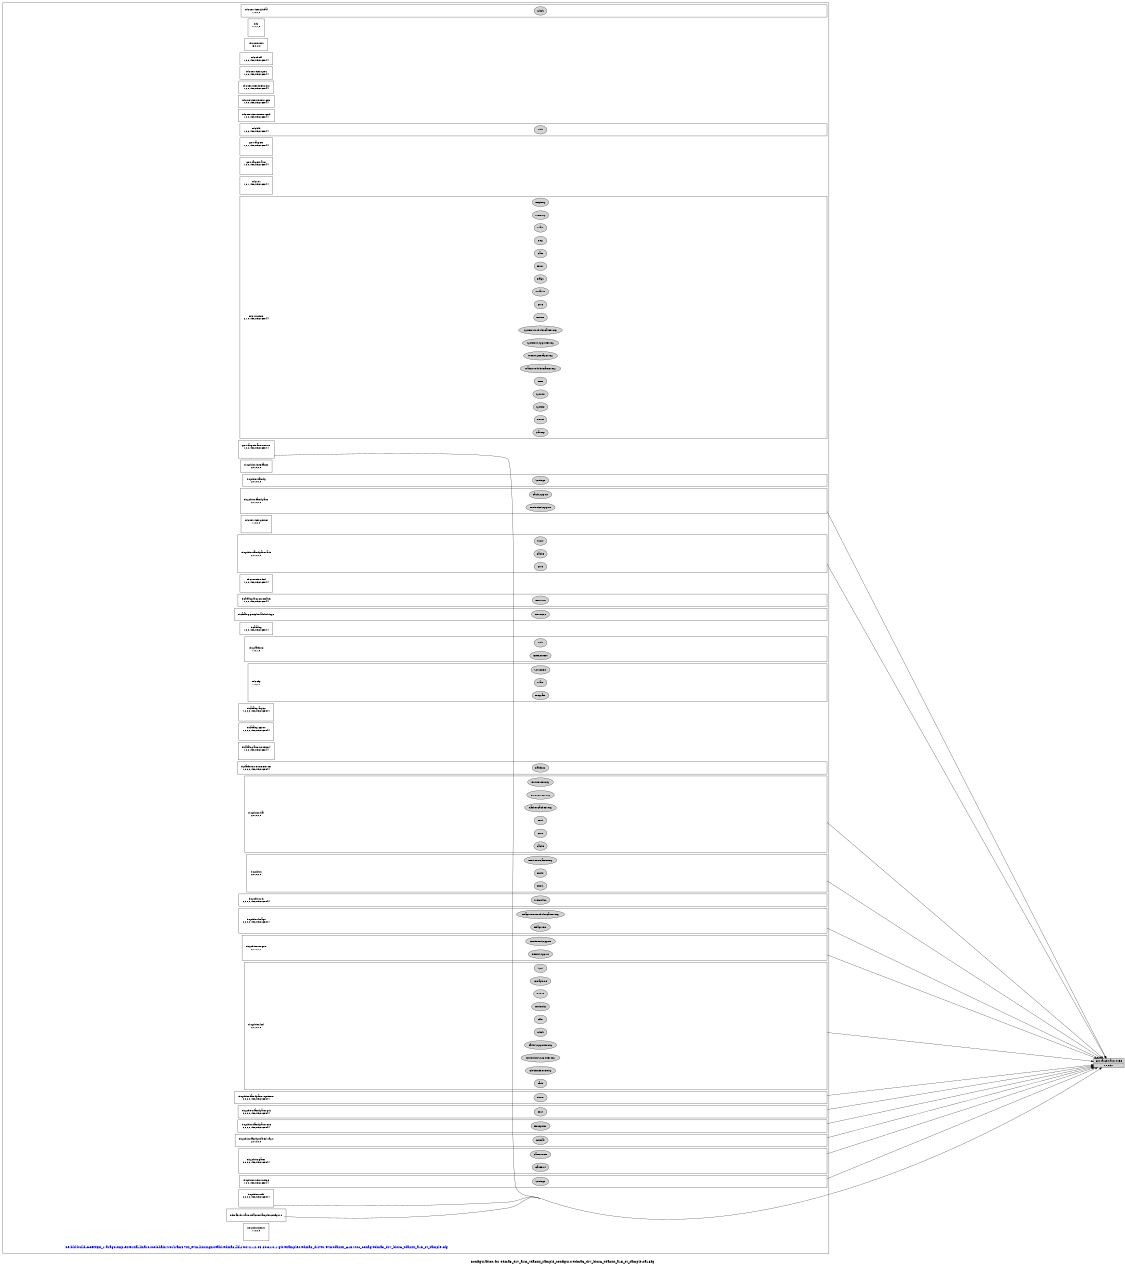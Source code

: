 digraph configuration {
    size="7.5,10";
    rankdir=LR;
    ranksep=".50 equally";
    concentrate=true;
    compound=true;
    label="\nConfiguration for edma3_drv_arm_tda2xx_sample_configuro/edma3_drv_bios6_tda2xx_a15_st_sample.xa15fg"
  node [font=Helvetica, fontsize=14, fontcolor=black];  subgraph cluster0 {label=""; __cfg [label="/oe/bld/build-CORTEX_1/arago-tmp-external-linaro-toolchain/work/am57xx_evm-linux-gnueabi/edma3-lld-rtos/2.12.05.30C-r0.1/git/examples/edma3_driver/evmtda2xx_A15/rtsc_config/edma3_drv_bios6_tda2xx_a15_st_sample.cfg", color=white, fontcolor=blue];
    node [font=Helvetica, fontsize=10];    subgraph cluster1 {
        label="";
        xdc_services_global__top [shape=box,label="xdc.services.global\n1,0,0,0", color=white];
        xdc_services_global__bot [shape=point,label="", style=invis];
        xdc_services_global_Clock [style=filled,fillcolor=lightgray, label="Clock"];
        xdc_services_global__top -> xdc_services_global_Clock[style=invis];
        xdc_services_global_Clock -> xdc_services_global__bot[style=invis];
    }
    subgraph cluster2 {
        label="";
        xdc__top [shape=box,label="xdc\n1,1,1,0", color=white];
        xdc__bot [shape=point,label="", style=invis];
    }
    subgraph cluster3 {
        label="";
        xdc_corevers__top [shape=box,label="xdc.corevers\n16,0,2,0", color=white];
    }
    subgraph cluster4 {
        label="";
        xdc_shelf__top [shape=box,label="xdc.shelf\n1,0,0,1502152168844", color=white];
    }
    subgraph cluster5 {
        label="";
        xdc_services_spec__top [shape=box,label="xdc.services.spec\n1,0,0,1502152168844", color=white];
    }
    subgraph cluster6 {
        label="";
        xdc_services_intern_xsr__top [shape=box,label="xdc.services.intern.xsr\n1,0,0,1502152168844", color=white];
    }
    subgraph cluster7 {
        label="";
        xdc_services_intern_gen__top [shape=box,label="xdc.services.intern.gen\n1,0,0,1502152168844", color=white];
    }
    subgraph cluster8 {
        label="";
        xdc_services_intern_cmd__top [shape=box,label="xdc.services.intern.cmd\n1,0,0,1502152168844", color=white];
    }
    subgraph cluster9 {
        label="";
        xdc_bld__top [shape=box,label="xdc.bld\n1,0,2,1502152168844", color=white];
        xdc_bld__bot [shape=point,label="", style=invis];
        xdc_bld_Utils [style=filled,fillcolor=lightgray, label="Utils"];
        xdc_bld__top -> xdc_bld_Utils[style=invis];
        xdc_bld_Utils -> xdc_bld__bot[style=invis];
    }
    subgraph cluster10 {
        label="";
        gnu_targets__top [shape=box,label="gnu.targets\n1,0,1,1502152168844", color=white];
        gnu_targets__bot [shape=point,label="", style=invis];
    }
    subgraph cluster11 {
        label="";
        gnu_targets_arm__top [shape=box,label="gnu.targets.arm\n1,0,0,1502152168844", color=white];
        gnu_targets_arm__bot [shape=point,label="", style=invis];
    }
    subgraph cluster12 {
        label="";
        xdc_rov__top [shape=box,label="xdc.rov\n1,0,1,1502152168844", color=white];
        xdc_rov__bot [shape=point,label="", style=invis];
    }
    subgraph cluster13 {
        label="";
        xdc_runtime__top [shape=box,label="xdc.runtime\n2,1,0,1502152168844", color=white];
        xdc_runtime__bot [shape=point,label="", style=invis];
        xdc_runtime_Assert [style=filled,fillcolor=lightgray, label="Assert"];
        xdc_runtime__top -> xdc_runtime_Assert[style=invis];
        xdc_runtime_Assert -> xdc_runtime__bot[style=invis];
        xdc_runtime_Core [style=filled,fillcolor=lightgray, label="Core"];
        xdc_runtime__top -> xdc_runtime_Core[style=invis];
        xdc_runtime_Core -> xdc_runtime__bot[style=invis];
        xdc_runtime_Defaults [style=filled,fillcolor=lightgray, label="Defaults"];
        xdc_runtime__top -> xdc_runtime_Defaults[style=invis];
        xdc_runtime_Defaults -> xdc_runtime__bot[style=invis];
        xdc_runtime_Diags [style=filled,fillcolor=lightgray, label="Diags"];
        xdc_runtime__top -> xdc_runtime_Diags[style=invis];
        xdc_runtime_Diags -> xdc_runtime__bot[style=invis];
        xdc_runtime_Error [style=filled,fillcolor=lightgray, label="Error"];
        xdc_runtime__top -> xdc_runtime_Error[style=invis];
        xdc_runtime_Error -> xdc_runtime__bot[style=invis];
        xdc_runtime_Gate [style=filled,fillcolor=lightgray, label="Gate"];
        xdc_runtime__top -> xdc_runtime_Gate[style=invis];
        xdc_runtime_Gate -> xdc_runtime__bot[style=invis];
        xdc_runtime_Log [style=filled,fillcolor=lightgray, label="Log"];
        xdc_runtime__top -> xdc_runtime_Log[style=invis];
        xdc_runtime_Log -> xdc_runtime__bot[style=invis];
        xdc_runtime_Main [style=filled,fillcolor=lightgray, label="Main"];
        xdc_runtime__top -> xdc_runtime_Main[style=invis];
        xdc_runtime_Main -> xdc_runtime__bot[style=invis];
        xdc_runtime_Memory [style=filled,fillcolor=lightgray, label="Memory"];
        xdc_runtime__top -> xdc_runtime_Memory[style=invis];
        xdc_runtime_Memory -> xdc_runtime__bot[style=invis];
        xdc_runtime_Registry [style=filled,fillcolor=lightgray, label="Registry"];
        xdc_runtime__top -> xdc_runtime_Registry[style=invis];
        xdc_runtime_Registry -> xdc_runtime__bot[style=invis];
        xdc_runtime_Startup [style=filled,fillcolor=lightgray, label="Startup"];
        xdc_runtime__top -> xdc_runtime_Startup[style=invis];
        xdc_runtime_Startup -> xdc_runtime__bot[style=invis];
        xdc_runtime_Reset [style=filled,fillcolor=lightgray, label="Reset"];
        xdc_runtime__top -> xdc_runtime_Reset[style=invis];
        xdc_runtime_Reset -> xdc_runtime__bot[style=invis];
        xdc_runtime_System [style=filled,fillcolor=lightgray, label="System"];
        xdc_runtime__top -> xdc_runtime_System[style=invis];
        xdc_runtime_System -> xdc_runtime__bot[style=invis];
        xdc_runtime_SysMin [style=filled,fillcolor=lightgray, label="SysMin"];
        xdc_runtime__top -> xdc_runtime_SysMin[style=invis];
        xdc_runtime_SysMin -> xdc_runtime__bot[style=invis];
        xdc_runtime_Text [style=filled,fillcolor=lightgray, label="Text"];
        xdc_runtime__top -> xdc_runtime_Text[style=invis];
        xdc_runtime_Text -> xdc_runtime__bot[style=invis];
        xdc_runtime_Main_Module_GateProxy [style=filled,fillcolor=lightgray, label="Main_Module_GateProxy"];
        xdc_runtime__top -> xdc_runtime_Main_Module_GateProxy[style=invis];
        xdc_runtime_Main_Module_GateProxy -> xdc_runtime__bot[style=invis];
        xdc_runtime_Memory_HeapProxy [style=filled,fillcolor=lightgray, label="Memory_HeapProxy"];
        xdc_runtime__top -> xdc_runtime_Memory_HeapProxy[style=invis];
        xdc_runtime_Memory_HeapProxy -> xdc_runtime__bot[style=invis];
        xdc_runtime_System_SupportProxy [style=filled,fillcolor=lightgray, label="System_SupportProxy"];
        xdc_runtime__top -> xdc_runtime_System_SupportProxy[style=invis];
        xdc_runtime_System_SupportProxy -> xdc_runtime__bot[style=invis];
        xdc_runtime_System_Module_GateProxy [style=filled,fillcolor=lightgray, label="System_Module_GateProxy"];
        xdc_runtime__top -> xdc_runtime_System_Module_GateProxy[style=invis];
        xdc_runtime_System_Module_GateProxy -> xdc_runtime__bot[style=invis];
    }
    subgraph cluster14 {
        label="";
        gnu_targets_arm_rtsv7A__top [shape=box,label="gnu.targets.arm.rtsv7A\n1,0,0,1502152168844", color=white];
        gnu_targets_arm_rtsv7A__bot [shape=point,label="", style=invis];
    }
    subgraph cluster15 {
        label="";
        ti_sysbios_interfaces__top [shape=box,label="ti.sysbios.interfaces\n2,0,0,0,0", color=white];
    }
    subgraph cluster16 {
        label="";
        ti_sysbios_family__top [shape=box,label="ti.sysbios.family\n2,0,0,0,0", color=white];
        ti_sysbios_family__bot [shape=point,label="", style=invis];
        ti_sysbios_family_Settings [style=filled,fillcolor=lightgray, label="Settings"];
        ti_sysbios_family__top -> ti_sysbios_family_Settings[style=invis];
        ti_sysbios_family_Settings -> ti_sysbios_family__bot[style=invis];
    }
    subgraph cluster17 {
        label="";
        ti_sysbios_family_arm__top [shape=box,label="ti.sysbios.family.arm\n2,0,0,0,0", color=white];
        ti_sysbios_family_arm__bot [shape=point,label="", style=invis];
        ti_sysbios_family_arm_IntrinsicsSupport [style=filled,fillcolor=lightgray, label="IntrinsicsSupport"];
        ti_sysbios_family_arm__top -> ti_sysbios_family_arm_IntrinsicsSupport[style=invis];
        ti_sysbios_family_arm_IntrinsicsSupport -> ti_sysbios_family_arm__bot[style=invis];
        ti_sysbios_family_arm_TaskSupport [style=filled,fillcolor=lightgray, label="TaskSupport"];
        ti_sysbios_family_arm__top -> ti_sysbios_family_arm_TaskSupport[style=invis];
        ti_sysbios_family_arm_TaskSupport -> ti_sysbios_family_arm__bot[style=invis];
    }
    subgraph cluster18 {
        label="";
        xdc_services_getset__top [shape=box,label="xdc.services.getset\n1,0,0,0", color=white];
        xdc_services_getset__bot [shape=point,label="", style=invis];
    }
    subgraph cluster19 {
        label="";
        ti_sysbios_family_arm_a15__top [shape=box,label="ti.sysbios.family.arm.a15\n2,0,0,0,0", color=white];
        ti_sysbios_family_arm_a15__bot [shape=point,label="", style=invis];
        ti_sysbios_family_arm_a15_Core [style=filled,fillcolor=lightgray, label="Core"];
        ti_sysbios_family_arm_a15__top -> ti_sysbios_family_arm_a15_Core[style=invis];
        ti_sysbios_family_arm_a15_Core -> ti_sysbios_family_arm_a15__bot[style=invis];
        ti_sysbios_family_arm_a15_Cache [style=filled,fillcolor=lightgray, label="Cache"];
        ti_sysbios_family_arm_a15__top -> ti_sysbios_family_arm_a15_Cache[style=invis];
        ti_sysbios_family_arm_a15_Cache -> ti_sysbios_family_arm_a15__bot[style=invis];
        ti_sysbios_family_arm_a15_Mmu [style=filled,fillcolor=lightgray, label="Mmu"];
        ti_sysbios_family_arm_a15__top -> ti_sysbios_family_arm_a15_Mmu[style=invis];
        ti_sysbios_family_arm_a15_Mmu -> ti_sysbios_family_arm_a15__bot[style=invis];
    }
    subgraph cluster20 {
        label="";
        xdc_runtime_knl__top [shape=box,label="xdc.runtime.knl\n1,0,0,1502152168844", color=white];
        xdc_runtime_knl__bot [shape=point,label="", style=invis];
    }
    subgraph cluster21 {
        label="";
        ti_catalog_arm_cortexa15__top [shape=box,label="ti.catalog.arm.cortexa15\n1,0,0,1502152168844", color=white];
        ti_catalog_arm_cortexa15__bot [shape=point,label="", style=invis];
        ti_catalog_arm_cortexa15_DRA7XX [style=filled,fillcolor=lightgray, label="DRA7XX"];
        ti_catalog_arm_cortexa15__top -> ti_catalog_arm_cortexa15_DRA7XX[style=invis];
        ti_catalog_arm_cortexa15_DRA7XX -> ti_catalog_arm_cortexa15__bot[style=invis];
    }
    subgraph cluster22 {
        label="";
        ti_catalog_peripherals_hdvicp2__top [shape=box,label="ti.catalog.peripherals.hdvicp2\n", color=white];
        ti_catalog_peripherals_hdvicp2__bot [shape=point,label="", style=invis];
        ti_catalog_peripherals_hdvicp2_HDVICP2 [style=filled,fillcolor=lightgray, label="HDVICP2"];
        ti_catalog_peripherals_hdvicp2__top -> ti_catalog_peripherals_hdvicp2_HDVICP2[style=invis];
        ti_catalog_peripherals_hdvicp2_HDVICP2 -> ti_catalog_peripherals_hdvicp2__bot[style=invis];
    }
    subgraph cluster23 {
        label="";
        ti_catalog__top [shape=box,label="ti.catalog\n1,0,0,1502152168844", color=white];
    }
    subgraph cluster24 {
        label="";
        xdc_platform__top [shape=box,label="xdc.platform\n1,0,1,0", color=white];
        xdc_platform__bot [shape=point,label="", style=invis];
        xdc_platform_ExeContext [style=filled,fillcolor=lightgray, label="ExeContext"];
        xdc_platform__top -> xdc_platform_ExeContext[style=invis];
        xdc_platform_ExeContext -> xdc_platform__bot[style=invis];
        xdc_platform_Utils [style=filled,fillcolor=lightgray, label="Utils"];
        xdc_platform__top -> xdc_platform_Utils[style=invis];
        xdc_platform_Utils -> xdc_platform__bot[style=invis];
    }
    subgraph cluster25 {
        label="";
        xdc_cfg__top [shape=box,label="xdc.cfg\n1,0,2,0", color=white];
        xdc_cfg__bot [shape=point,label="", style=invis];
        xdc_cfg_Program [style=filled,fillcolor=lightgray, label="Program"];
        xdc_cfg__top -> xdc_cfg_Program[style=invis];
        xdc_cfg_Program -> xdc_cfg__bot[style=invis];
        xdc_cfg_Main [style=filled,fillcolor=lightgray, label="Main"];
        xdc_cfg__top -> xdc_cfg_Main[style=invis];
        xdc_cfg_Main -> xdc_cfg__bot[style=invis];
        xdc_cfg_SourceDir [style=filled,fillcolor=lightgray, label="SourceDir"];
        xdc_cfg__top -> xdc_cfg_SourceDir[style=invis];
        xdc_cfg_SourceDir -> xdc_cfg__bot[style=invis];
    }
    subgraph cluster26 {
        label="";
        ti_catalog_arp32__top [shape=box,label="ti.catalog.arp32\n1,0,0,0,1502152168844", color=white];
        ti_catalog_arp32__bot [shape=point,label="", style=invis];
    }
    subgraph cluster27 {
        label="";
        ti_catalog_c6000__top [shape=box,label="ti.catalog.c6000\n1,0,0,0,1502152168844", color=white];
        ti_catalog_c6000__bot [shape=point,label="", style=invis];
    }
    subgraph cluster28 {
        label="";
        ti_catalog_arm_cortexm4__top [shape=box,label="ti.catalog.arm.cortexm4\n1,0,0,1502152168844", color=white];
        ti_catalog_arm_cortexm4__bot [shape=point,label="", style=invis];
    }
    subgraph cluster29 {
        label="";
        ti_platforms_evmDRA7XX__top [shape=box,label="ti.platforms.evmDRA7XX\n1,0,0,0,1502152168844", color=white];
        ti_platforms_evmDRA7XX__bot [shape=point,label="", style=invis];
        ti_platforms_evmDRA7XX_Platform [style=filled,fillcolor=lightgray, label="Platform"];
        ti_platforms_evmDRA7XX__top -> ti_platforms_evmDRA7XX_Platform[style=invis];
        ti_platforms_evmDRA7XX_Platform -> ti_platforms_evmDRA7XX__bot[style=invis];
    }
    subgraph cluster30 {
        label="";
        ti_sysbios_hal__top [shape=box,label="ti.sysbios.hal\n2,0,0,0,0", color=white];
        ti_sysbios_hal__bot [shape=point,label="", style=invis];
        ti_sysbios_hal_Cache [style=filled,fillcolor=lightgray, label="Cache"];
        ti_sysbios_hal__top -> ti_sysbios_hal_Cache[style=invis];
        ti_sysbios_hal_Cache -> ti_sysbios_hal__bot[style=invis];
        ti_sysbios_hal_Core [style=filled,fillcolor=lightgray, label="Core"];
        ti_sysbios_hal__top -> ti_sysbios_hal_Core[style=invis];
        ti_sysbios_hal_Core -> ti_sysbios_hal__bot[style=invis];
        ti_sysbios_hal_Hwi [style=filled,fillcolor=lightgray, label="Hwi"];
        ti_sysbios_hal__top -> ti_sysbios_hal_Hwi[style=invis];
        ti_sysbios_hal_Hwi -> ti_sysbios_hal__bot[style=invis];
        ti_sysbios_hal_Cache_CacheProxy [style=filled,fillcolor=lightgray, label="Cache_CacheProxy"];
        ti_sysbios_hal__top -> ti_sysbios_hal_Cache_CacheProxy[style=invis];
        ti_sysbios_hal_Cache_CacheProxy -> ti_sysbios_hal__bot[style=invis];
        ti_sysbios_hal_Core_CoreProxy [style=filled,fillcolor=lightgray, label="Core_CoreProxy"];
        ti_sysbios_hal__top -> ti_sysbios_hal_Core_CoreProxy[style=invis];
        ti_sysbios_hal_Core_CoreProxy -> ti_sysbios_hal__bot[style=invis];
        ti_sysbios_hal_Hwi_HwiProxy [style=filled,fillcolor=lightgray, label="Hwi_HwiProxy"];
        ti_sysbios_hal__top -> ti_sysbios_hal_Hwi_HwiProxy[style=invis];
        ti_sysbios_hal_Hwi_HwiProxy -> ti_sysbios_hal__bot[style=invis];
    }
    subgraph cluster31 {
        label="";
        ti_sysbios__top [shape=box,label="ti.sysbios\n2,0,0,0,0", color=white];
        ti_sysbios__bot [shape=point,label="", style=invis];
        ti_sysbios_BIOS [style=filled,fillcolor=lightgray, label="BIOS"];
        ti_sysbios__top -> ti_sysbios_BIOS[style=invis];
        ti_sysbios_BIOS -> ti_sysbios__bot[style=invis];
        ti_sysbios_Build [style=filled,fillcolor=lightgray, label="Build"];
        ti_sysbios__top -> ti_sysbios_Build[style=invis];
        ti_sysbios_Build -> ti_sysbios__bot[style=invis];
        ti_sysbios_BIOS_RtsGateProxy [style=filled,fillcolor=lightgray, label="BIOS_RtsGateProxy"];
        ti_sysbios__top -> ti_sysbios_BIOS_RtsGateProxy[style=invis];
        ti_sysbios_BIOS_RtsGateProxy -> ti_sysbios__bot[style=invis];
    }
    subgraph cluster32 {
        label="";
        ti_sysbios_rts__top [shape=box,label="ti.sysbios.rts\n2,0,0,0,1502152168844", color=white];
        ti_sysbios_rts__bot [shape=point,label="", style=invis];
        ti_sysbios_rts_MemAlloc [style=filled,fillcolor=lightgray, label="MemAlloc"];
        ti_sysbios_rts__top -> ti_sysbios_rts_MemAlloc[style=invis];
        ti_sysbios_rts_MemAlloc -> ti_sysbios_rts__bot[style=invis];
    }
    subgraph cluster33 {
        label="";
        ti_sysbios_rts_gnu__top [shape=box,label="ti.sysbios.rts.gnu\n2,0,0,0,0", color=white];
        ti_sysbios_rts_gnu__bot [shape=point,label="", style=invis];
        ti_sysbios_rts_gnu_ReentSupport [style=filled,fillcolor=lightgray, label="ReentSupport"];
        ti_sysbios_rts_gnu__top -> ti_sysbios_rts_gnu_ReentSupport[style=invis];
        ti_sysbios_rts_gnu_ReentSupport -> ti_sysbios_rts_gnu__bot[style=invis];
        ti_sysbios_rts_gnu_SemiHostSupport [style=filled,fillcolor=lightgray, label="SemiHostSupport"];
        ti_sysbios_rts_gnu__top -> ti_sysbios_rts_gnu_SemiHostSupport[style=invis];
        ti_sysbios_rts_gnu_SemiHostSupport -> ti_sysbios_rts_gnu__bot[style=invis];
    }
    subgraph cluster34 {
        label="";
        ti_sysbios_knl__top [shape=box,label="ti.sysbios.knl\n2,0,0,0,0", color=white];
        ti_sysbios_knl__bot [shape=point,label="", style=invis];
        ti_sysbios_knl_Clock [style=filled,fillcolor=lightgray, label="Clock"];
        ti_sysbios_knl__top -> ti_sysbios_knl_Clock[style=invis];
        ti_sysbios_knl_Clock -> ti_sysbios_knl__bot[style=invis];
        ti_sysbios_knl_Idle [style=filled,fillcolor=lightgray, label="Idle"];
        ti_sysbios_knl__top -> ti_sysbios_knl_Idle[style=invis];
        ti_sysbios_knl_Idle -> ti_sysbios_knl__bot[style=invis];
        ti_sysbios_knl_Intrinsics [style=filled,fillcolor=lightgray, label="Intrinsics"];
        ti_sysbios_knl__top -> ti_sysbios_knl_Intrinsics[style=invis];
        ti_sysbios_knl_Intrinsics -> ti_sysbios_knl__bot[style=invis];
        ti_sysbios_knl_Queue [style=filled,fillcolor=lightgray, label="Queue"];
        ti_sysbios_knl__top -> ti_sysbios_knl_Queue[style=invis];
        ti_sysbios_knl_Queue -> ti_sysbios_knl__bot[style=invis];
        ti_sysbios_knl_Semaphore [style=filled,fillcolor=lightgray, label="Semaphore"];
        ti_sysbios_knl__top -> ti_sysbios_knl_Semaphore[style=invis];
        ti_sysbios_knl_Semaphore -> ti_sysbios_knl__bot[style=invis];
        ti_sysbios_knl_Swi [style=filled,fillcolor=lightgray, label="Swi"];
        ti_sysbios_knl__top -> ti_sysbios_knl_Swi[style=invis];
        ti_sysbios_knl_Swi -> ti_sysbios_knl__bot[style=invis];
        ti_sysbios_knl_Task [style=filled,fillcolor=lightgray, label="Task"];
        ti_sysbios_knl__top -> ti_sysbios_knl_Task[style=invis];
        ti_sysbios_knl_Task -> ti_sysbios_knl__bot[style=invis];
        ti_sysbios_knl_Clock_TimerProxy [style=filled,fillcolor=lightgray, label="Clock_TimerProxy"];
        ti_sysbios_knl__top -> ti_sysbios_knl_Clock_TimerProxy[style=invis];
        ti_sysbios_knl_Clock_TimerProxy -> ti_sysbios_knl__bot[style=invis];
        ti_sysbios_knl_Intrinsics_SupportProxy [style=filled,fillcolor=lightgray, label="Intrinsics_SupportProxy"];
        ti_sysbios_knl__top -> ti_sysbios_knl_Intrinsics_SupportProxy[style=invis];
        ti_sysbios_knl_Intrinsics_SupportProxy -> ti_sysbios_knl__bot[style=invis];
        ti_sysbios_knl_Task_SupportProxy [style=filled,fillcolor=lightgray, label="Task_SupportProxy"];
        ti_sysbios_knl__top -> ti_sysbios_knl_Task_SupportProxy[style=invis];
        ti_sysbios_knl_Task_SupportProxy -> ti_sysbios_knl__bot[style=invis];
    }
    subgraph cluster35 {
        label="";
        ti_sysbios_family_arm_systimer__top [shape=box,label="ti.sysbios.family.arm.systimer\n2,0,0,0,1502152168844", color=white];
        ti_sysbios_family_arm_systimer__bot [shape=point,label="", style=invis];
        ti_sysbios_family_arm_systimer_Timer [style=filled,fillcolor=lightgray, label="Timer"];
        ti_sysbios_family_arm_systimer__top -> ti_sysbios_family_arm_systimer_Timer[style=invis];
        ti_sysbios_family_arm_systimer_Timer -> ti_sysbios_family_arm_systimer__bot[style=invis];
    }
    subgraph cluster36 {
        label="";
        ti_sysbios_family_arm_gic__top [shape=box,label="ti.sysbios.family.arm.gic\n2,0,0,0,1502152168844", color=white];
        ti_sysbios_family_arm_gic__bot [shape=point,label="", style=invis];
        ti_sysbios_family_arm_gic_Hwi [style=filled,fillcolor=lightgray, label="Hwi"];
        ti_sysbios_family_arm_gic__top -> ti_sysbios_family_arm_gic_Hwi[style=invis];
        ti_sysbios_family_arm_gic_Hwi -> ti_sysbios_family_arm_gic__bot[style=invis];
    }
    subgraph cluster37 {
        label="";
        ti_sysbios_family_arm_exc__top [shape=box,label="ti.sysbios.family.arm.exc\n2,0,0,0,1502152168844", color=white];
        ti_sysbios_family_arm_exc__bot [shape=point,label="", style=invis];
        ti_sysbios_family_arm_exc_Exception [style=filled,fillcolor=lightgray, label="Exception"];
        ti_sysbios_family_arm_exc__top -> ti_sysbios_family_arm_exc_Exception[style=invis];
        ti_sysbios_family_arm_exc_Exception -> ti_sysbios_family_arm_exc__bot[style=invis];
    }
    subgraph cluster38 {
        label="";
        ti_sysbios_family_shared_vayu__top [shape=box,label="ti.sysbios.family.shared.vayu\n2,0,0,0,0", color=white];
        ti_sysbios_family_shared_vayu__bot [shape=point,label="", style=invis];
        ti_sysbios_family_shared_vayu_IntXbar [style=filled,fillcolor=lightgray, label="IntXbar"];
        ti_sysbios_family_shared_vayu__top -> ti_sysbios_family_shared_vayu_IntXbar[style=invis];
        ti_sysbios_family_shared_vayu_IntXbar -> ti_sysbios_family_shared_vayu__bot[style=invis];
    }
    subgraph cluster39 {
        label="";
        ti_sysbios_gates__top [shape=box,label="ti.sysbios.gates\n2,0,0,0,1502152168844", color=white];
        ti_sysbios_gates__bot [shape=point,label="", style=invis];
        ti_sysbios_gates_GateHwi [style=filled,fillcolor=lightgray, label="GateHwi"];
        ti_sysbios_gates__top -> ti_sysbios_gates_GateHwi[style=invis];
        ti_sysbios_gates_GateHwi -> ti_sysbios_gates__bot[style=invis];
        ti_sysbios_gates_GateMutex [style=filled,fillcolor=lightgray, label="GateMutex"];
        ti_sysbios_gates__top -> ti_sysbios_gates_GateMutex[style=invis];
        ti_sysbios_gates_GateMutex -> ti_sysbios_gates__bot[style=invis];
    }
    subgraph cluster40 {
        label="";
        ti_sysbios_xdcruntime__top [shape=box,label="ti.sysbios.xdcruntime\n1,0,0,1502152168844", color=white];
        ti_sysbios_xdcruntime__bot [shape=point,label="", style=invis];
        ti_sysbios_xdcruntime_Settings [style=filled,fillcolor=lightgray, label="Settings"];
        ti_sysbios_xdcruntime__top -> ti_sysbios_xdcruntime_Settings[style=invis];
        ti_sysbios_xdcruntime_Settings -> ti_sysbios_xdcruntime__bot[style=invis];
    }
    subgraph cluster41 {
        label="";
        ti_sysbios_heaps__top [shape=box,label="ti.sysbios.heaps\n2,0,0,0,1502152168844", color=white];
        ti_sysbios_heaps__bot [shape=point,label="", style=invis];
        ti_sysbios_heaps_HeapMem [style=filled,fillcolor=lightgray, label="HeapMem"];
        ti_sysbios_heaps__top -> ti_sysbios_heaps_HeapMem[style=invis];
        ti_sysbios_heaps_HeapMem -> ti_sysbios_heaps__bot[style=invis];
        ti_sysbios_heaps_HeapMem_Module_GateProxy [style=filled,fillcolor=lightgray, label="HeapMem_Module_GateProxy"];
        ti_sysbios_heaps__top -> ti_sysbios_heaps_HeapMem_Module_GateProxy[style=invis];
        ti_sysbios_heaps_HeapMem_Module_GateProxy -> ti_sysbios_heaps__bot[style=invis];
    }
    subgraph cluster42 {
        label="";
        ti_sysbios_utils__top [shape=box,label="ti.sysbios.utils\n2,0,0,0,1502152168844", color=white];
        ti_sysbios_utils__bot [shape=point,label="", style=invis];
    }
    subgraph cluster43 {
        label="";
        edma3_drv_arm_tda2xx_sample_configuro__top [shape=box,label="edma3_drv_arm_tda2xx_sample_configuro\n", color=white];
    }
    subgraph cluster44 {
        label="";
        xdc_services_io__top [shape=box,label="xdc.services.io\n1,0,0,0", color=white];
        xdc_services_io__bot [shape=point,label="", style=invis];
    }
  }
  node [font=Helvetica, fontsize=10];
    gnu_targets_arm_A15F__1_0_6__3_1 [shape=record,label="gnu.targets.arm.A15F|1,0,6.3,1",style=filled, fillcolor=lightgrey];
    gnu_targets_arm_rtsv7A__bot -> gnu_targets_arm_A15F__1_0_6__3_1 [ltail=cluster14];
    gnu_targets_arm_A15F__1_0_6__3_1 [shape=record,label="gnu.targets.arm.A15F|1,0,6.3,1",style=filled, fillcolor=lightgrey];
    ti_sysbios_family_arm__bot -> gnu_targets_arm_A15F__1_0_6__3_1 [ltail=cluster17];
    gnu_targets_arm_A15F__1_0_6__3_1 [shape=record,label="gnu.targets.arm.A15F|1,0,6.3,1",style=filled, fillcolor=lightgrey];
    ti_sysbios_family_arm_a15__bot -> gnu_targets_arm_A15F__1_0_6__3_1 [ltail=cluster19];
    gnu_targets_arm_A15F__1_0_6__3_1 [shape=record,label="gnu.targets.arm.A15F|1,0,6.3,1",style=filled, fillcolor=lightgrey];
    ti_sysbios_hal__bot -> gnu_targets_arm_A15F__1_0_6__3_1 [ltail=cluster30];
    gnu_targets_arm_A15F__1_0_6__3_1 [shape=record,label="gnu.targets.arm.A15F|1,0,6.3,1",style=filled, fillcolor=lightgrey];
    ti_sysbios__bot -> gnu_targets_arm_A15F__1_0_6__3_1 [ltail=cluster31];
    gnu_targets_arm_A15F__1_0_6__3_1 [shape=record,label="gnu.targets.arm.A15F|1,0,6.3,1",style=filled, fillcolor=lightgrey];
    ti_sysbios_rts_gnu__bot -> gnu_targets_arm_A15F__1_0_6__3_1 [ltail=cluster33];
    gnu_targets_arm_A15F__1_0_6__3_1 [shape=record,label="gnu.targets.arm.A15F|1,0,6.3,1",style=filled, fillcolor=lightgrey];
    ti_sysbios_knl__bot -> gnu_targets_arm_A15F__1_0_6__3_1 [ltail=cluster34];
    gnu_targets_arm_A15F__1_0_6__3_1 [shape=record,label="gnu.targets.arm.A15F|1,0,6.3,1",style=filled, fillcolor=lightgrey];
    ti_sysbios_family_arm_systimer__bot -> gnu_targets_arm_A15F__1_0_6__3_1 [ltail=cluster35];
    gnu_targets_arm_A15F__1_0_6__3_1 [shape=record,label="gnu.targets.arm.A15F|1,0,6.3,1",style=filled, fillcolor=lightgrey];
    ti_sysbios_family_arm_gic__bot -> gnu_targets_arm_A15F__1_0_6__3_1 [ltail=cluster36];
    gnu_targets_arm_A15F__1_0_6__3_1 [shape=record,label="gnu.targets.arm.A15F|1,0,6.3,1",style=filled, fillcolor=lightgrey];
    ti_sysbios_family_arm_exc__bot -> gnu_targets_arm_A15F__1_0_6__3_1 [ltail=cluster37];
    gnu_targets_arm_A15F__1_0_6__3_1 [shape=record,label="gnu.targets.arm.A15F|1,0,6.3,1",style=filled, fillcolor=lightgrey];
    ti_sysbios_family_shared_vayu__bot -> gnu_targets_arm_A15F__1_0_6__3_1 [ltail=cluster38];
    gnu_targets_arm_A15F__1_0_6__3_1 [shape=record,label="gnu.targets.arm.A15F|1,0,6.3,1",style=filled, fillcolor=lightgrey];
    ti_sysbios_gates__bot -> gnu_targets_arm_A15F__1_0_6__3_1 [ltail=cluster39];
    gnu_targets_arm_A15F__1_0_6__3_1 [shape=record,label="gnu.targets.arm.A15F|1,0,6.3,1",style=filled, fillcolor=lightgrey];
    ti_sysbios_xdcruntime__bot -> gnu_targets_arm_A15F__1_0_6__3_1 [ltail=cluster40];
    gnu_targets_arm_A15F__1_0_6__3_1 [shape=record,label="gnu.targets.arm.A15F|1,0,6.3,1",style=filled, fillcolor=lightgrey];
    ti_sysbios_heaps__bot -> gnu_targets_arm_A15F__1_0_6__3_1 [ltail=cluster41];
    gnu_targets_arm_A15F__1_0_6__3_1 [shape=record,label="gnu.targets.arm.A15F|1,0,6.3,1",style=filled, fillcolor=lightgrey];
    ti_sysbios_utils__bot -> gnu_targets_arm_A15F__1_0_6__3_1 [ltail=cluster42];
    gnu_targets_arm_A15F__1_0_6__3_1 [shape=record,label="gnu.targets.arm.A15F|1,0,6.3,1",style=filled, fillcolor=lightgrey];
    edma3_drv_arm_tda2xx_sample_configuro__top -> gnu_targets_arm_A15F__1_0_6__3_1 [ltail=cluster43];
}
